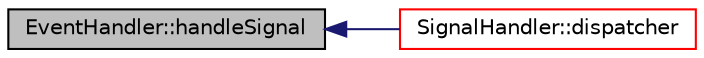 digraph "EventHandler::handleSignal"
{
  edge [fontname="Helvetica",fontsize="10",labelfontname="Helvetica",labelfontsize="10"];
  node [fontname="Helvetica",fontsize="10",shape=record];
  rankdir="LR";
  Node1 [label="EventHandler::handleSignal",height=0.2,width=0.4,color="black", fillcolor="grey75", style="filled", fontcolor="black"];
  Node1 -> Node2 [dir="back",color="midnightblue",fontsize="10",style="solid",fontname="Helvetica"];
  Node2 [label="SignalHandler::dispatcher",height=0.2,width=0.4,color="red", fillcolor="white", style="filled",URL="$classSignalHandler.html#a6fda8c0c9ed5c64411ffa35d26b238d1"];
}
